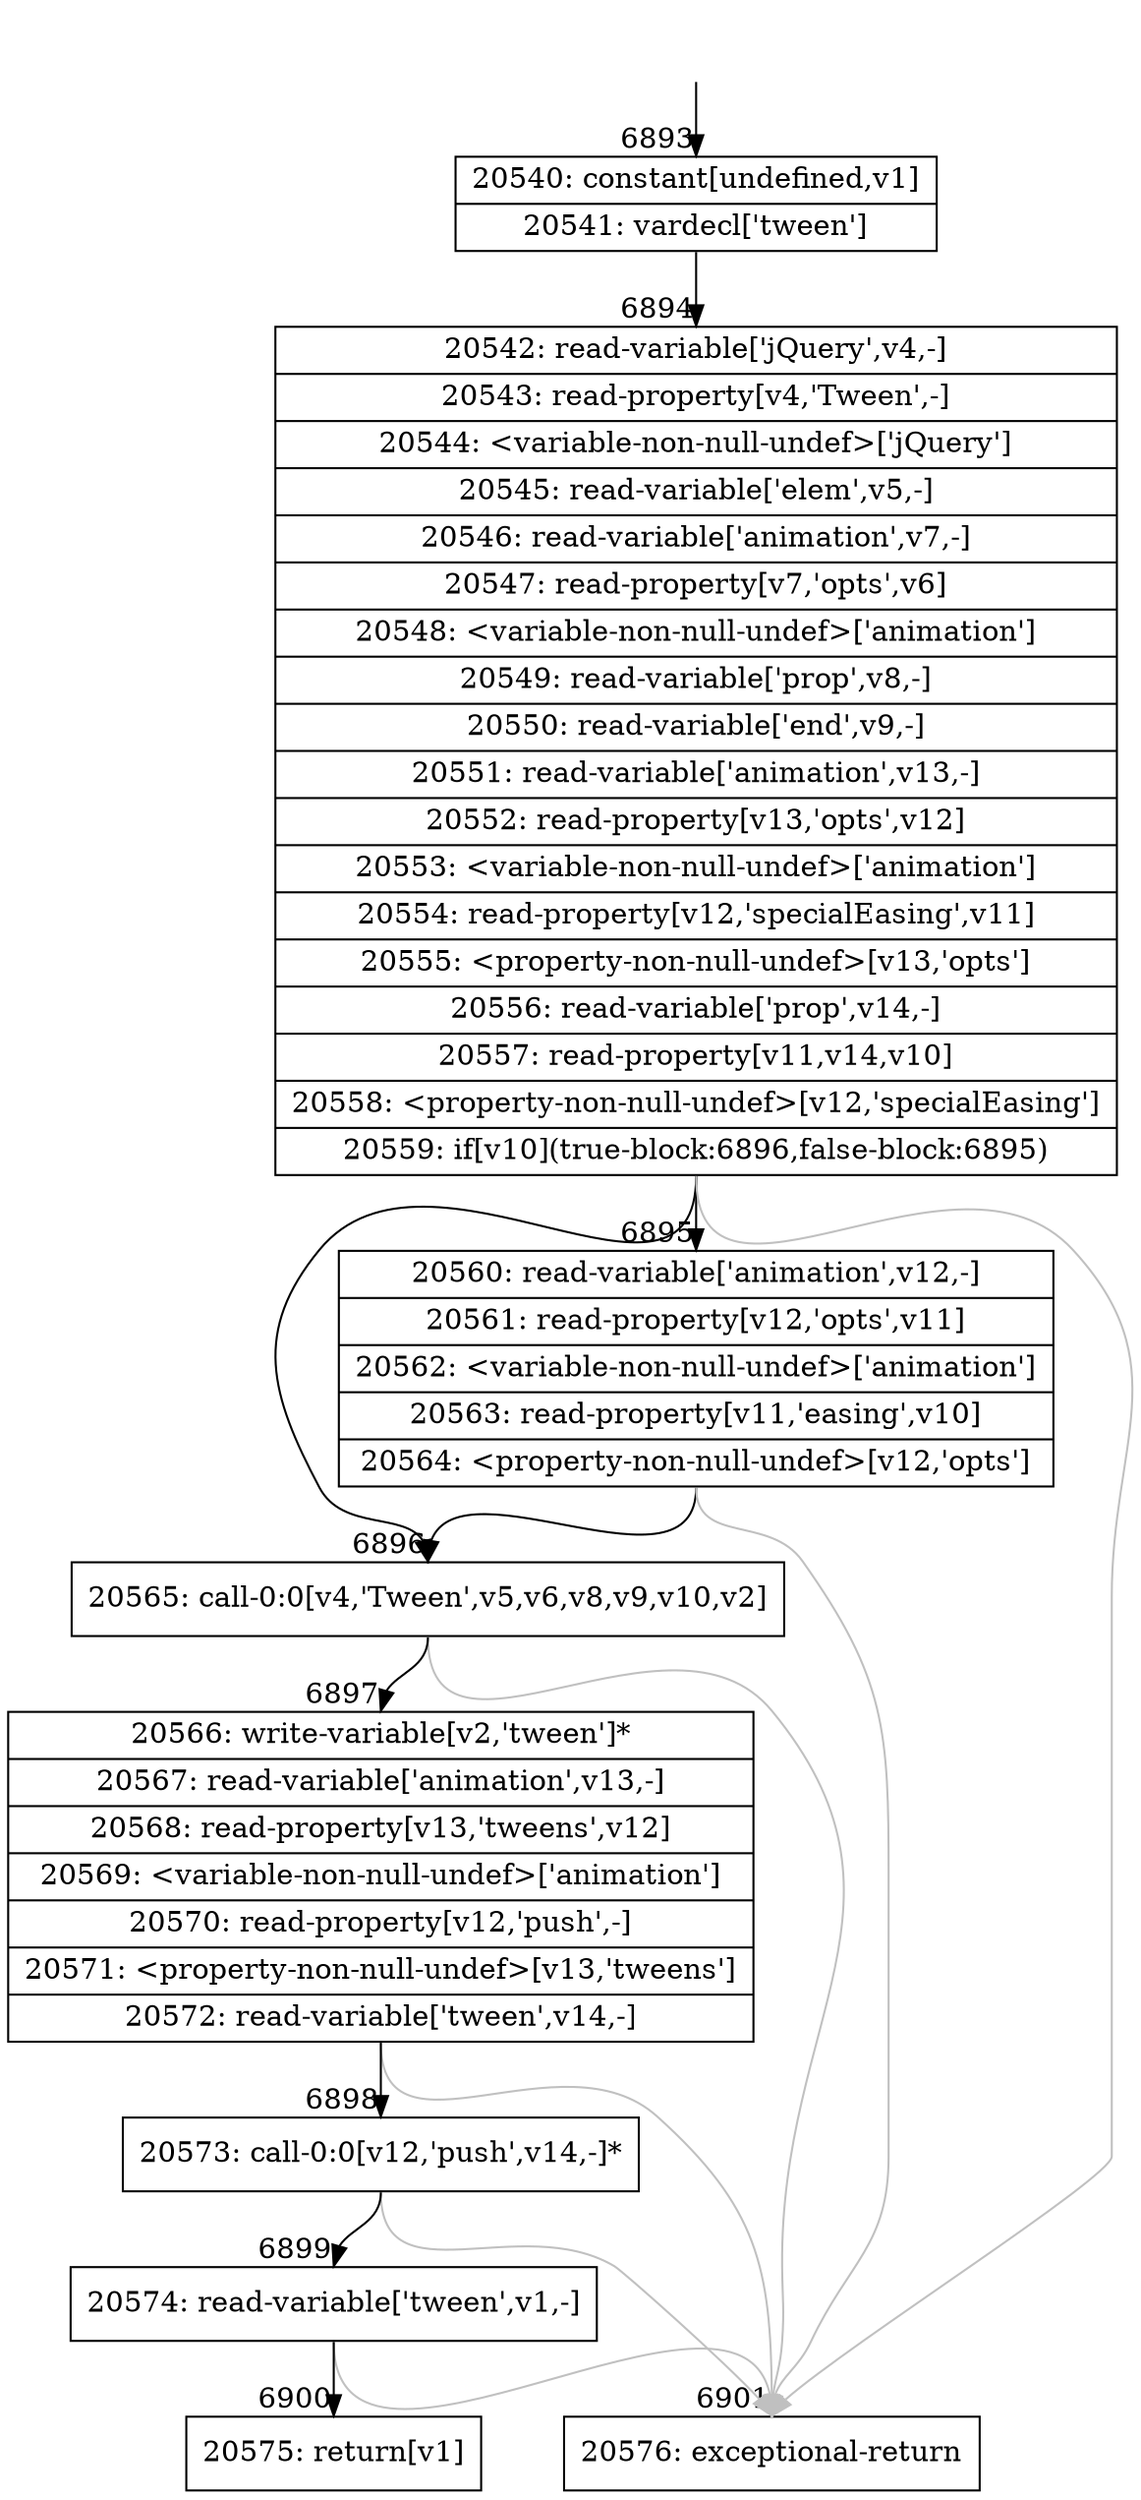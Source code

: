 digraph {
rankdir="TD"
BB_entry424[shape=none,label=""];
BB_entry424 -> BB6893 [tailport=s, headport=n, headlabel="    6893"]
BB6893 [shape=record label="{20540: constant[undefined,v1]|20541: vardecl['tween']}" ] 
BB6893 -> BB6894 [tailport=s, headport=n, headlabel="      6894"]
BB6894 [shape=record label="{20542: read-variable['jQuery',v4,-]|20543: read-property[v4,'Tween',-]|20544: \<variable-non-null-undef\>['jQuery']|20545: read-variable['elem',v5,-]|20546: read-variable['animation',v7,-]|20547: read-property[v7,'opts',v6]|20548: \<variable-non-null-undef\>['animation']|20549: read-variable['prop',v8,-]|20550: read-variable['end',v9,-]|20551: read-variable['animation',v13,-]|20552: read-property[v13,'opts',v12]|20553: \<variable-non-null-undef\>['animation']|20554: read-property[v12,'specialEasing',v11]|20555: \<property-non-null-undef\>[v13,'opts']|20556: read-variable['prop',v14,-]|20557: read-property[v11,v14,v10]|20558: \<property-non-null-undef\>[v12,'specialEasing']|20559: if[v10](true-block:6896,false-block:6895)}" ] 
BB6894 -> BB6896 [tailport=s, headport=n, headlabel="      6896"]
BB6894 -> BB6895 [tailport=s, headport=n, headlabel="      6895"]
BB6894 -> BB6901 [tailport=s, headport=n, color=gray, headlabel="      6901"]
BB6895 [shape=record label="{20560: read-variable['animation',v12,-]|20561: read-property[v12,'opts',v11]|20562: \<variable-non-null-undef\>['animation']|20563: read-property[v11,'easing',v10]|20564: \<property-non-null-undef\>[v12,'opts']}" ] 
BB6895 -> BB6896 [tailport=s, headport=n]
BB6895 -> BB6901 [tailport=s, headport=n, color=gray]
BB6896 [shape=record label="{20565: call-0:0[v4,'Tween',v5,v6,v8,v9,v10,v2]}" ] 
BB6896 -> BB6897 [tailport=s, headport=n, headlabel="      6897"]
BB6896 -> BB6901 [tailport=s, headport=n, color=gray]
BB6897 [shape=record label="{20566: write-variable[v2,'tween']*|20567: read-variable['animation',v13,-]|20568: read-property[v13,'tweens',v12]|20569: \<variable-non-null-undef\>['animation']|20570: read-property[v12,'push',-]|20571: \<property-non-null-undef\>[v13,'tweens']|20572: read-variable['tween',v14,-]}" ] 
BB6897 -> BB6898 [tailport=s, headport=n, headlabel="      6898"]
BB6897 -> BB6901 [tailport=s, headport=n, color=gray]
BB6898 [shape=record label="{20573: call-0:0[v12,'push',v14,-]*}" ] 
BB6898 -> BB6899 [tailport=s, headport=n, headlabel="      6899"]
BB6898 -> BB6901 [tailport=s, headport=n, color=gray]
BB6899 [shape=record label="{20574: read-variable['tween',v1,-]}" ] 
BB6899 -> BB6900 [tailport=s, headport=n, headlabel="      6900"]
BB6899 -> BB6901 [tailport=s, headport=n, color=gray]
BB6900 [shape=record label="{20575: return[v1]}" ] 
BB6901 [shape=record label="{20576: exceptional-return}" ] 
}
